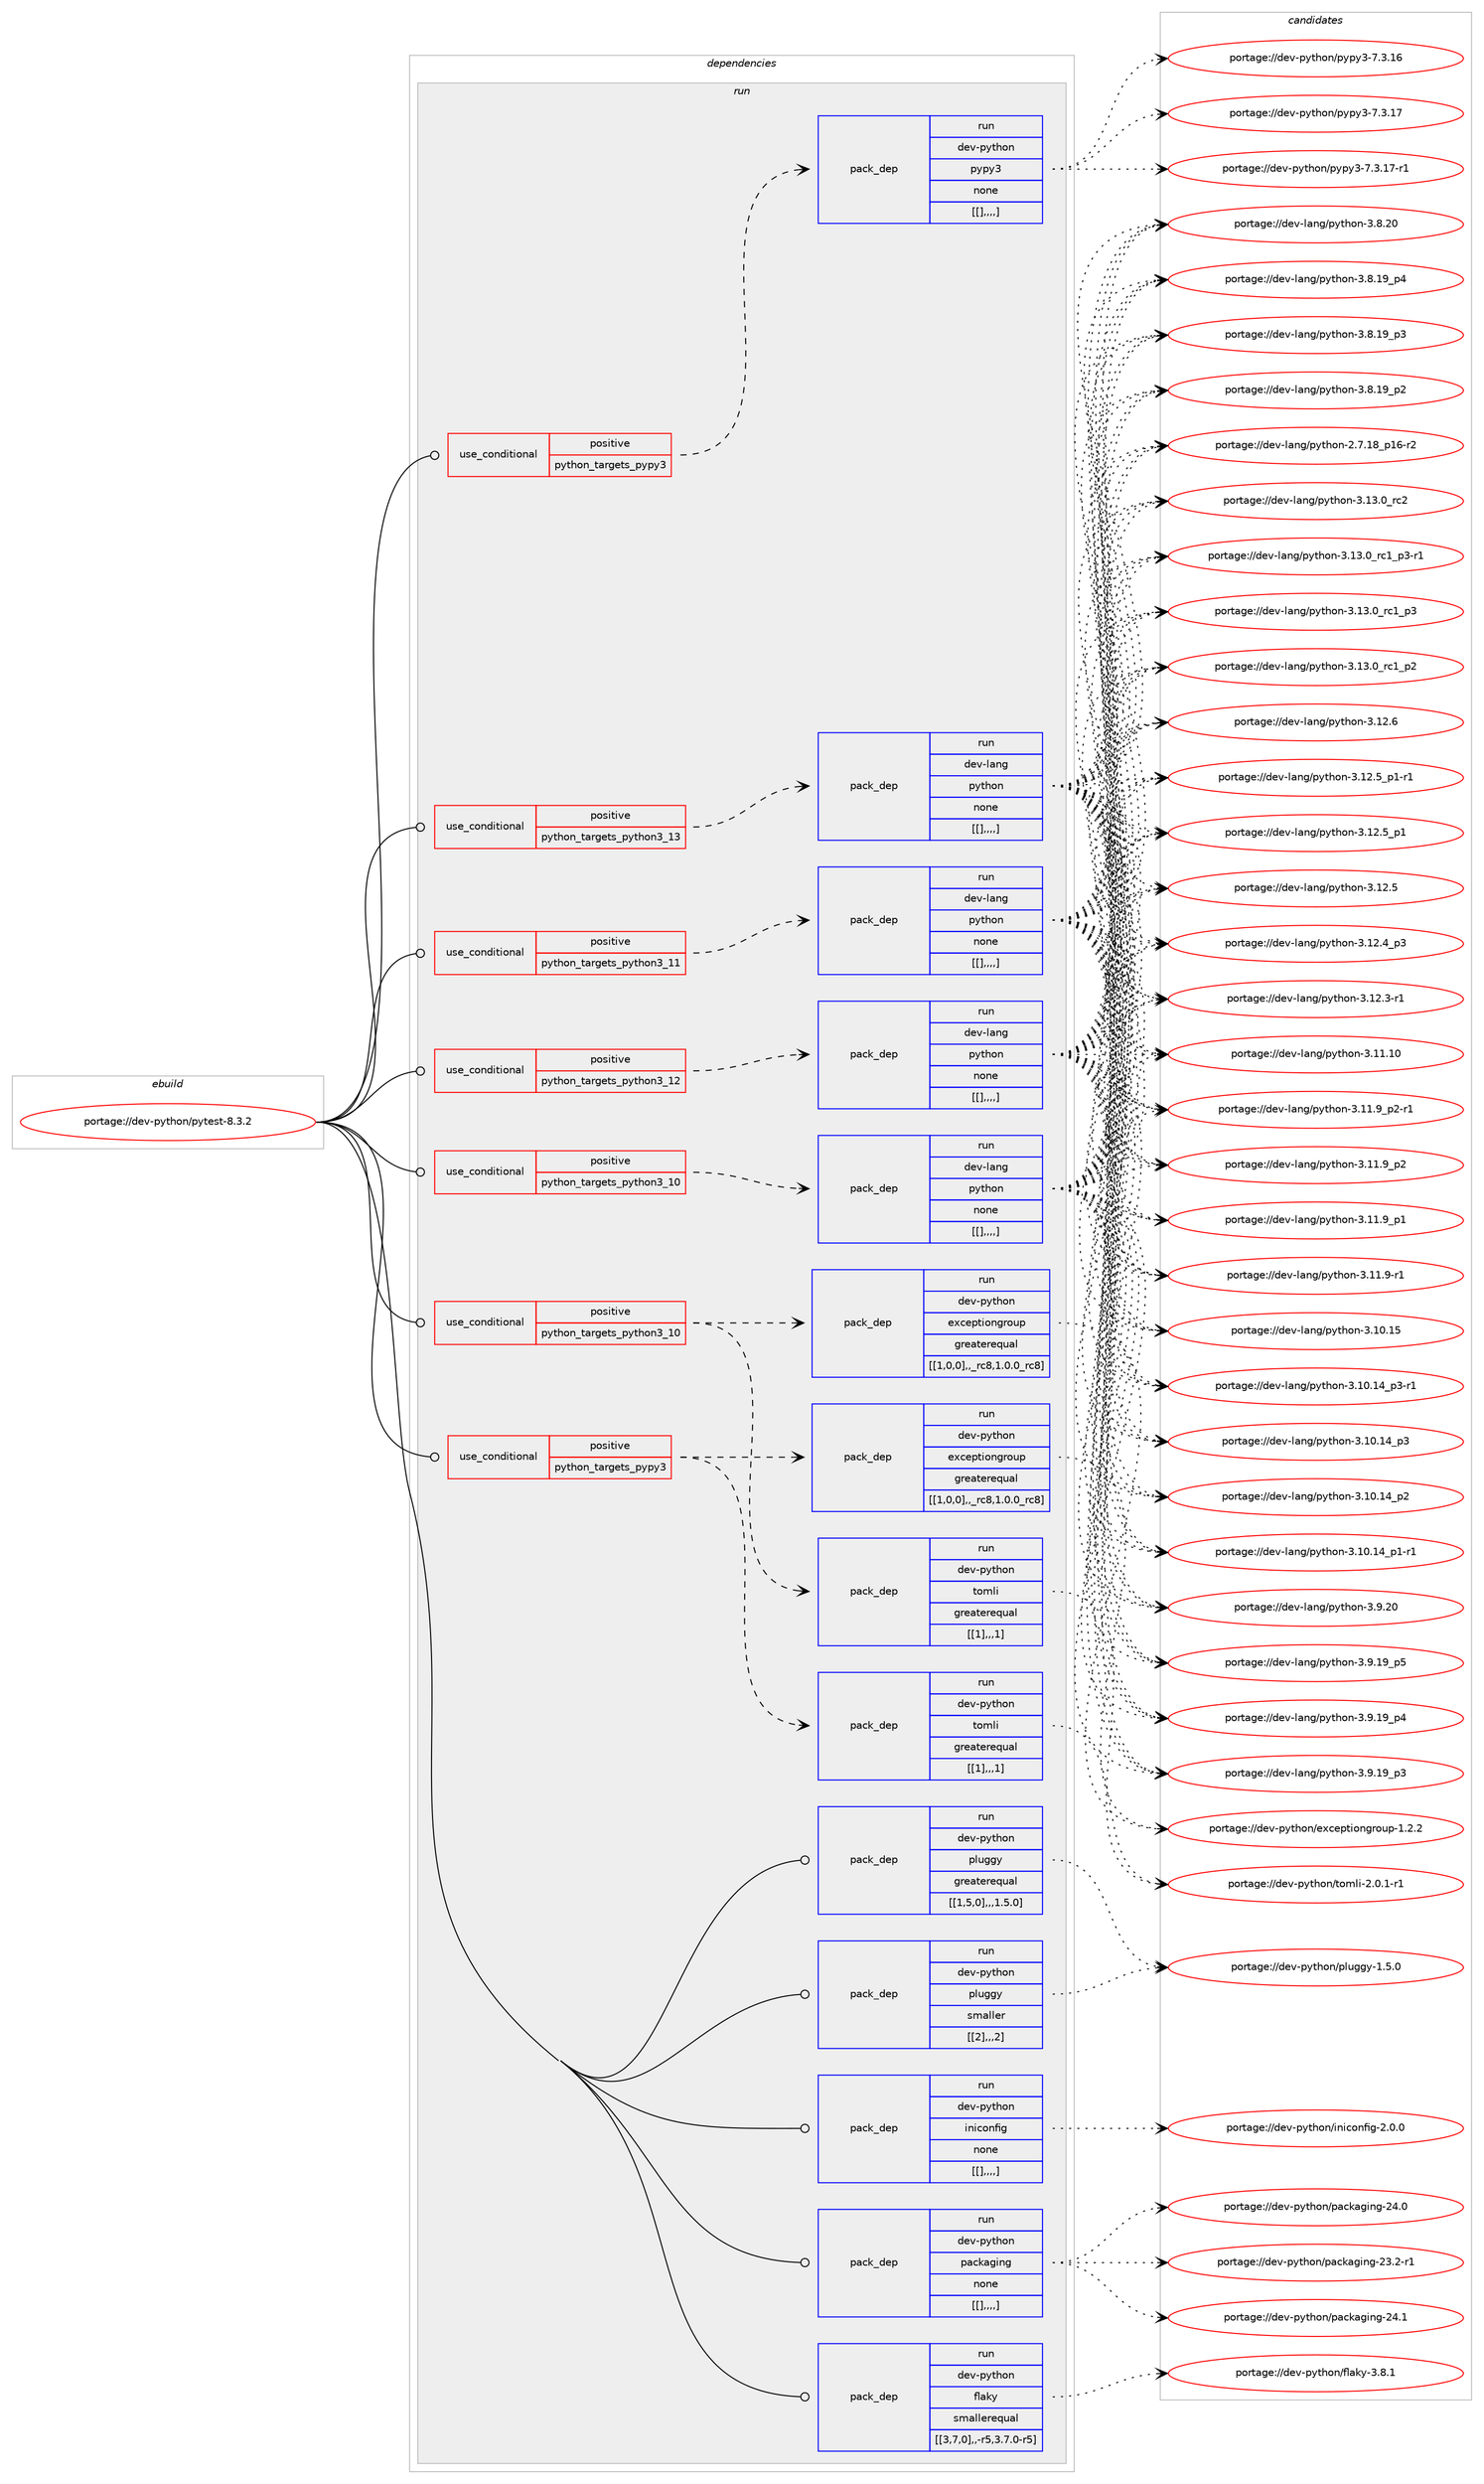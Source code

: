 digraph prolog {

# *************
# Graph options
# *************

newrank=true;
concentrate=true;
compound=true;
graph [rankdir=LR,fontname=Helvetica,fontsize=10,ranksep=1.5];#, ranksep=2.5, nodesep=0.2];
edge  [arrowhead=vee];
node  [fontname=Helvetica,fontsize=10];

# **********
# The ebuild
# **********

subgraph cluster_leftcol {
color=gray;
label=<<i>ebuild</i>>;
id [label="portage://dev-python/pytest-8.3.2", color=red, width=4, href="../dev-python/pytest-8.3.2.svg"];
}

# ****************
# The dependencies
# ****************

subgraph cluster_midcol {
color=gray;
label=<<i>dependencies</i>>;
subgraph cluster_compile {
fillcolor="#eeeeee";
style=filled;
label=<<i>compile</i>>;
}
subgraph cluster_compileandrun {
fillcolor="#eeeeee";
style=filled;
label=<<i>compile and run</i>>;
}
subgraph cluster_run {
fillcolor="#eeeeee";
style=filled;
label=<<i>run</i>>;
subgraph cond38723 {
dependency160631 [label=<<TABLE BORDER="0" CELLBORDER="1" CELLSPACING="0" CELLPADDING="4"><TR><TD ROWSPAN="3" CELLPADDING="10">use_conditional</TD></TR><TR><TD>positive</TD></TR><TR><TD>python_targets_pypy3</TD></TR></TABLE>>, shape=none, color=red];
subgraph pack120652 {
dependency160632 [label=<<TABLE BORDER="0" CELLBORDER="1" CELLSPACING="0" CELLPADDING="4" WIDTH="220"><TR><TD ROWSPAN="6" CELLPADDING="30">pack_dep</TD></TR><TR><TD WIDTH="110">run</TD></TR><TR><TD>dev-python</TD></TR><TR><TD>exceptiongroup</TD></TR><TR><TD>greaterequal</TD></TR><TR><TD>[[1,0,0],,_rc8,1.0.0_rc8]</TD></TR></TABLE>>, shape=none, color=blue];
}
dependency160631:e -> dependency160632:w [weight=20,style="dashed",arrowhead="vee"];
subgraph pack120653 {
dependency160633 [label=<<TABLE BORDER="0" CELLBORDER="1" CELLSPACING="0" CELLPADDING="4" WIDTH="220"><TR><TD ROWSPAN="6" CELLPADDING="30">pack_dep</TD></TR><TR><TD WIDTH="110">run</TD></TR><TR><TD>dev-python</TD></TR><TR><TD>tomli</TD></TR><TR><TD>greaterequal</TD></TR><TR><TD>[[1],,,1]</TD></TR></TABLE>>, shape=none, color=blue];
}
dependency160631:e -> dependency160633:w [weight=20,style="dashed",arrowhead="vee"];
}
id:e -> dependency160631:w [weight=20,style="solid",arrowhead="odot"];
subgraph cond38724 {
dependency160634 [label=<<TABLE BORDER="0" CELLBORDER="1" CELLSPACING="0" CELLPADDING="4"><TR><TD ROWSPAN="3" CELLPADDING="10">use_conditional</TD></TR><TR><TD>positive</TD></TR><TR><TD>python_targets_pypy3</TD></TR></TABLE>>, shape=none, color=red];
subgraph pack120654 {
dependency160635 [label=<<TABLE BORDER="0" CELLBORDER="1" CELLSPACING="0" CELLPADDING="4" WIDTH="220"><TR><TD ROWSPAN="6" CELLPADDING="30">pack_dep</TD></TR><TR><TD WIDTH="110">run</TD></TR><TR><TD>dev-python</TD></TR><TR><TD>pypy3</TD></TR><TR><TD>none</TD></TR><TR><TD>[[],,,,]</TD></TR></TABLE>>, shape=none, color=blue];
}
dependency160634:e -> dependency160635:w [weight=20,style="dashed",arrowhead="vee"];
}
id:e -> dependency160634:w [weight=20,style="solid",arrowhead="odot"];
subgraph cond38725 {
dependency160636 [label=<<TABLE BORDER="0" CELLBORDER="1" CELLSPACING="0" CELLPADDING="4"><TR><TD ROWSPAN="3" CELLPADDING="10">use_conditional</TD></TR><TR><TD>positive</TD></TR><TR><TD>python_targets_python3_10</TD></TR></TABLE>>, shape=none, color=red];
subgraph pack120655 {
dependency160637 [label=<<TABLE BORDER="0" CELLBORDER="1" CELLSPACING="0" CELLPADDING="4" WIDTH="220"><TR><TD ROWSPAN="6" CELLPADDING="30">pack_dep</TD></TR><TR><TD WIDTH="110">run</TD></TR><TR><TD>dev-lang</TD></TR><TR><TD>python</TD></TR><TR><TD>none</TD></TR><TR><TD>[[],,,,]</TD></TR></TABLE>>, shape=none, color=blue];
}
dependency160636:e -> dependency160637:w [weight=20,style="dashed",arrowhead="vee"];
}
id:e -> dependency160636:w [weight=20,style="solid",arrowhead="odot"];
subgraph cond38726 {
dependency160638 [label=<<TABLE BORDER="0" CELLBORDER="1" CELLSPACING="0" CELLPADDING="4"><TR><TD ROWSPAN="3" CELLPADDING="10">use_conditional</TD></TR><TR><TD>positive</TD></TR><TR><TD>python_targets_python3_10</TD></TR></TABLE>>, shape=none, color=red];
subgraph pack120656 {
dependency160639 [label=<<TABLE BORDER="0" CELLBORDER="1" CELLSPACING="0" CELLPADDING="4" WIDTH="220"><TR><TD ROWSPAN="6" CELLPADDING="30">pack_dep</TD></TR><TR><TD WIDTH="110">run</TD></TR><TR><TD>dev-python</TD></TR><TR><TD>exceptiongroup</TD></TR><TR><TD>greaterequal</TD></TR><TR><TD>[[1,0,0],,_rc8,1.0.0_rc8]</TD></TR></TABLE>>, shape=none, color=blue];
}
dependency160638:e -> dependency160639:w [weight=20,style="dashed",arrowhead="vee"];
subgraph pack120657 {
dependency160640 [label=<<TABLE BORDER="0" CELLBORDER="1" CELLSPACING="0" CELLPADDING="4" WIDTH="220"><TR><TD ROWSPAN="6" CELLPADDING="30">pack_dep</TD></TR><TR><TD WIDTH="110">run</TD></TR><TR><TD>dev-python</TD></TR><TR><TD>tomli</TD></TR><TR><TD>greaterequal</TD></TR><TR><TD>[[1],,,1]</TD></TR></TABLE>>, shape=none, color=blue];
}
dependency160638:e -> dependency160640:w [weight=20,style="dashed",arrowhead="vee"];
}
id:e -> dependency160638:w [weight=20,style="solid",arrowhead="odot"];
subgraph cond38727 {
dependency160641 [label=<<TABLE BORDER="0" CELLBORDER="1" CELLSPACING="0" CELLPADDING="4"><TR><TD ROWSPAN="3" CELLPADDING="10">use_conditional</TD></TR><TR><TD>positive</TD></TR><TR><TD>python_targets_python3_11</TD></TR></TABLE>>, shape=none, color=red];
subgraph pack120658 {
dependency160642 [label=<<TABLE BORDER="0" CELLBORDER="1" CELLSPACING="0" CELLPADDING="4" WIDTH="220"><TR><TD ROWSPAN="6" CELLPADDING="30">pack_dep</TD></TR><TR><TD WIDTH="110">run</TD></TR><TR><TD>dev-lang</TD></TR><TR><TD>python</TD></TR><TR><TD>none</TD></TR><TR><TD>[[],,,,]</TD></TR></TABLE>>, shape=none, color=blue];
}
dependency160641:e -> dependency160642:w [weight=20,style="dashed",arrowhead="vee"];
}
id:e -> dependency160641:w [weight=20,style="solid",arrowhead="odot"];
subgraph cond38728 {
dependency160643 [label=<<TABLE BORDER="0" CELLBORDER="1" CELLSPACING="0" CELLPADDING="4"><TR><TD ROWSPAN="3" CELLPADDING="10">use_conditional</TD></TR><TR><TD>positive</TD></TR><TR><TD>python_targets_python3_12</TD></TR></TABLE>>, shape=none, color=red];
subgraph pack120659 {
dependency160644 [label=<<TABLE BORDER="0" CELLBORDER="1" CELLSPACING="0" CELLPADDING="4" WIDTH="220"><TR><TD ROWSPAN="6" CELLPADDING="30">pack_dep</TD></TR><TR><TD WIDTH="110">run</TD></TR><TR><TD>dev-lang</TD></TR><TR><TD>python</TD></TR><TR><TD>none</TD></TR><TR><TD>[[],,,,]</TD></TR></TABLE>>, shape=none, color=blue];
}
dependency160643:e -> dependency160644:w [weight=20,style="dashed",arrowhead="vee"];
}
id:e -> dependency160643:w [weight=20,style="solid",arrowhead="odot"];
subgraph cond38729 {
dependency160645 [label=<<TABLE BORDER="0" CELLBORDER="1" CELLSPACING="0" CELLPADDING="4"><TR><TD ROWSPAN="3" CELLPADDING="10">use_conditional</TD></TR><TR><TD>positive</TD></TR><TR><TD>python_targets_python3_13</TD></TR></TABLE>>, shape=none, color=red];
subgraph pack120660 {
dependency160646 [label=<<TABLE BORDER="0" CELLBORDER="1" CELLSPACING="0" CELLPADDING="4" WIDTH="220"><TR><TD ROWSPAN="6" CELLPADDING="30">pack_dep</TD></TR><TR><TD WIDTH="110">run</TD></TR><TR><TD>dev-lang</TD></TR><TR><TD>python</TD></TR><TR><TD>none</TD></TR><TR><TD>[[],,,,]</TD></TR></TABLE>>, shape=none, color=blue];
}
dependency160645:e -> dependency160646:w [weight=20,style="dashed",arrowhead="vee"];
}
id:e -> dependency160645:w [weight=20,style="solid",arrowhead="odot"];
subgraph pack120661 {
dependency160647 [label=<<TABLE BORDER="0" CELLBORDER="1" CELLSPACING="0" CELLPADDING="4" WIDTH="220"><TR><TD ROWSPAN="6" CELLPADDING="30">pack_dep</TD></TR><TR><TD WIDTH="110">run</TD></TR><TR><TD>dev-python</TD></TR><TR><TD>iniconfig</TD></TR><TR><TD>none</TD></TR><TR><TD>[[],,,,]</TD></TR></TABLE>>, shape=none, color=blue];
}
id:e -> dependency160647:w [weight=20,style="solid",arrowhead="odot"];
subgraph pack120662 {
dependency160648 [label=<<TABLE BORDER="0" CELLBORDER="1" CELLSPACING="0" CELLPADDING="4" WIDTH="220"><TR><TD ROWSPAN="6" CELLPADDING="30">pack_dep</TD></TR><TR><TD WIDTH="110">run</TD></TR><TR><TD>dev-python</TD></TR><TR><TD>packaging</TD></TR><TR><TD>none</TD></TR><TR><TD>[[],,,,]</TD></TR></TABLE>>, shape=none, color=blue];
}
id:e -> dependency160648:w [weight=20,style="solid",arrowhead="odot"];
subgraph pack120663 {
dependency160649 [label=<<TABLE BORDER="0" CELLBORDER="1" CELLSPACING="0" CELLPADDING="4" WIDTH="220"><TR><TD ROWSPAN="6" CELLPADDING="30">pack_dep</TD></TR><TR><TD WIDTH="110">run</TD></TR><TR><TD>dev-python</TD></TR><TR><TD>pluggy</TD></TR><TR><TD>greaterequal</TD></TR><TR><TD>[[1,5,0],,,1.5.0]</TD></TR></TABLE>>, shape=none, color=blue];
}
id:e -> dependency160649:w [weight=20,style="solid",arrowhead="odot"];
subgraph pack120664 {
dependency160650 [label=<<TABLE BORDER="0" CELLBORDER="1" CELLSPACING="0" CELLPADDING="4" WIDTH="220"><TR><TD ROWSPAN="6" CELLPADDING="30">pack_dep</TD></TR><TR><TD WIDTH="110">run</TD></TR><TR><TD>dev-python</TD></TR><TR><TD>pluggy</TD></TR><TR><TD>smaller</TD></TR><TR><TD>[[2],,,2]</TD></TR></TABLE>>, shape=none, color=blue];
}
id:e -> dependency160650:w [weight=20,style="solid",arrowhead="odot"];
subgraph pack120665 {
dependency160651 [label=<<TABLE BORDER="0" CELLBORDER="1" CELLSPACING="0" CELLPADDING="4" WIDTH="220"><TR><TD ROWSPAN="6" CELLPADDING="30">pack_dep</TD></TR><TR><TD WIDTH="110">run</TD></TR><TR><TD>dev-python</TD></TR><TR><TD>flaky</TD></TR><TR><TD>smallerequal</TD></TR><TR><TD>[[3,7,0],,-r5,3.7.0-r5]</TD></TR></TABLE>>, shape=none, color=blue];
}
id:e -> dependency160651:w [weight=20,style="solid",arrowhead="odot"];
}
}

# **************
# The candidates
# **************

subgraph cluster_choices {
rank=same;
color=gray;
label=<<i>candidates</i>>;

subgraph choice120652 {
color=black;
nodesep=1;
choice100101118451121211161041111104710112099101112116105111110103114111117112454946504650 [label="portage://dev-python/exceptiongroup-1.2.2", color=red, width=4,href="../dev-python/exceptiongroup-1.2.2.svg"];
dependency160632:e -> choice100101118451121211161041111104710112099101112116105111110103114111117112454946504650:w [style=dotted,weight="100"];
}
subgraph choice120653 {
color=black;
nodesep=1;
choice10010111845112121116104111110471161111091081054550464846494511449 [label="portage://dev-python/tomli-2.0.1-r1", color=red, width=4,href="../dev-python/tomli-2.0.1-r1.svg"];
dependency160633:e -> choice10010111845112121116104111110471161111091081054550464846494511449:w [style=dotted,weight="100"];
}
subgraph choice120654 {
color=black;
nodesep=1;
choice100101118451121211161041111104711212111212151455546514649554511449 [label="portage://dev-python/pypy3-7.3.17-r1", color=red, width=4,href="../dev-python/pypy3-7.3.17-r1.svg"];
choice10010111845112121116104111110471121211121215145554651464955 [label="portage://dev-python/pypy3-7.3.17", color=red, width=4,href="../dev-python/pypy3-7.3.17.svg"];
choice10010111845112121116104111110471121211121215145554651464954 [label="portage://dev-python/pypy3-7.3.16", color=red, width=4,href="../dev-python/pypy3-7.3.16.svg"];
dependency160635:e -> choice100101118451121211161041111104711212111212151455546514649554511449:w [style=dotted,weight="100"];
dependency160635:e -> choice10010111845112121116104111110471121211121215145554651464955:w [style=dotted,weight="100"];
dependency160635:e -> choice10010111845112121116104111110471121211121215145554651464954:w [style=dotted,weight="100"];
}
subgraph choice120655 {
color=black;
nodesep=1;
choice10010111845108971101034711212111610411111045514649514648951149950 [label="portage://dev-lang/python-3.13.0_rc2", color=red, width=4,href="../dev-lang/python-3.13.0_rc2.svg"];
choice1001011184510897110103471121211161041111104551464951464895114994995112514511449 [label="portage://dev-lang/python-3.13.0_rc1_p3-r1", color=red, width=4,href="../dev-lang/python-3.13.0_rc1_p3-r1.svg"];
choice100101118451089711010347112121116104111110455146495146489511499499511251 [label="portage://dev-lang/python-3.13.0_rc1_p3", color=red, width=4,href="../dev-lang/python-3.13.0_rc1_p3.svg"];
choice100101118451089711010347112121116104111110455146495146489511499499511250 [label="portage://dev-lang/python-3.13.0_rc1_p2", color=red, width=4,href="../dev-lang/python-3.13.0_rc1_p2.svg"];
choice10010111845108971101034711212111610411111045514649504654 [label="portage://dev-lang/python-3.12.6", color=red, width=4,href="../dev-lang/python-3.12.6.svg"];
choice1001011184510897110103471121211161041111104551464950465395112494511449 [label="portage://dev-lang/python-3.12.5_p1-r1", color=red, width=4,href="../dev-lang/python-3.12.5_p1-r1.svg"];
choice100101118451089711010347112121116104111110455146495046539511249 [label="portage://dev-lang/python-3.12.5_p1", color=red, width=4,href="../dev-lang/python-3.12.5_p1.svg"];
choice10010111845108971101034711212111610411111045514649504653 [label="portage://dev-lang/python-3.12.5", color=red, width=4,href="../dev-lang/python-3.12.5.svg"];
choice100101118451089711010347112121116104111110455146495046529511251 [label="portage://dev-lang/python-3.12.4_p3", color=red, width=4,href="../dev-lang/python-3.12.4_p3.svg"];
choice100101118451089711010347112121116104111110455146495046514511449 [label="portage://dev-lang/python-3.12.3-r1", color=red, width=4,href="../dev-lang/python-3.12.3-r1.svg"];
choice1001011184510897110103471121211161041111104551464949464948 [label="portage://dev-lang/python-3.11.10", color=red, width=4,href="../dev-lang/python-3.11.10.svg"];
choice1001011184510897110103471121211161041111104551464949465795112504511449 [label="portage://dev-lang/python-3.11.9_p2-r1", color=red, width=4,href="../dev-lang/python-3.11.9_p2-r1.svg"];
choice100101118451089711010347112121116104111110455146494946579511250 [label="portage://dev-lang/python-3.11.9_p2", color=red, width=4,href="../dev-lang/python-3.11.9_p2.svg"];
choice100101118451089711010347112121116104111110455146494946579511249 [label="portage://dev-lang/python-3.11.9_p1", color=red, width=4,href="../dev-lang/python-3.11.9_p1.svg"];
choice100101118451089711010347112121116104111110455146494946574511449 [label="portage://dev-lang/python-3.11.9-r1", color=red, width=4,href="../dev-lang/python-3.11.9-r1.svg"];
choice1001011184510897110103471121211161041111104551464948464953 [label="portage://dev-lang/python-3.10.15", color=red, width=4,href="../dev-lang/python-3.10.15.svg"];
choice100101118451089711010347112121116104111110455146494846495295112514511449 [label="portage://dev-lang/python-3.10.14_p3-r1", color=red, width=4,href="../dev-lang/python-3.10.14_p3-r1.svg"];
choice10010111845108971101034711212111610411111045514649484649529511251 [label="portage://dev-lang/python-3.10.14_p3", color=red, width=4,href="../dev-lang/python-3.10.14_p3.svg"];
choice10010111845108971101034711212111610411111045514649484649529511250 [label="portage://dev-lang/python-3.10.14_p2", color=red, width=4,href="../dev-lang/python-3.10.14_p2.svg"];
choice100101118451089711010347112121116104111110455146494846495295112494511449 [label="portage://dev-lang/python-3.10.14_p1-r1", color=red, width=4,href="../dev-lang/python-3.10.14_p1-r1.svg"];
choice10010111845108971101034711212111610411111045514657465048 [label="portage://dev-lang/python-3.9.20", color=red, width=4,href="../dev-lang/python-3.9.20.svg"];
choice100101118451089711010347112121116104111110455146574649579511253 [label="portage://dev-lang/python-3.9.19_p5", color=red, width=4,href="../dev-lang/python-3.9.19_p5.svg"];
choice100101118451089711010347112121116104111110455146574649579511252 [label="portage://dev-lang/python-3.9.19_p4", color=red, width=4,href="../dev-lang/python-3.9.19_p4.svg"];
choice100101118451089711010347112121116104111110455146574649579511251 [label="portage://dev-lang/python-3.9.19_p3", color=red, width=4,href="../dev-lang/python-3.9.19_p3.svg"];
choice10010111845108971101034711212111610411111045514656465048 [label="portage://dev-lang/python-3.8.20", color=red, width=4,href="../dev-lang/python-3.8.20.svg"];
choice100101118451089711010347112121116104111110455146564649579511252 [label="portage://dev-lang/python-3.8.19_p4", color=red, width=4,href="../dev-lang/python-3.8.19_p4.svg"];
choice100101118451089711010347112121116104111110455146564649579511251 [label="portage://dev-lang/python-3.8.19_p3", color=red, width=4,href="../dev-lang/python-3.8.19_p3.svg"];
choice100101118451089711010347112121116104111110455146564649579511250 [label="portage://dev-lang/python-3.8.19_p2", color=red, width=4,href="../dev-lang/python-3.8.19_p2.svg"];
choice100101118451089711010347112121116104111110455046554649569511249544511450 [label="portage://dev-lang/python-2.7.18_p16-r2", color=red, width=4,href="../dev-lang/python-2.7.18_p16-r2.svg"];
dependency160637:e -> choice10010111845108971101034711212111610411111045514649514648951149950:w [style=dotted,weight="100"];
dependency160637:e -> choice1001011184510897110103471121211161041111104551464951464895114994995112514511449:w [style=dotted,weight="100"];
dependency160637:e -> choice100101118451089711010347112121116104111110455146495146489511499499511251:w [style=dotted,weight="100"];
dependency160637:e -> choice100101118451089711010347112121116104111110455146495146489511499499511250:w [style=dotted,weight="100"];
dependency160637:e -> choice10010111845108971101034711212111610411111045514649504654:w [style=dotted,weight="100"];
dependency160637:e -> choice1001011184510897110103471121211161041111104551464950465395112494511449:w [style=dotted,weight="100"];
dependency160637:e -> choice100101118451089711010347112121116104111110455146495046539511249:w [style=dotted,weight="100"];
dependency160637:e -> choice10010111845108971101034711212111610411111045514649504653:w [style=dotted,weight="100"];
dependency160637:e -> choice100101118451089711010347112121116104111110455146495046529511251:w [style=dotted,weight="100"];
dependency160637:e -> choice100101118451089711010347112121116104111110455146495046514511449:w [style=dotted,weight="100"];
dependency160637:e -> choice1001011184510897110103471121211161041111104551464949464948:w [style=dotted,weight="100"];
dependency160637:e -> choice1001011184510897110103471121211161041111104551464949465795112504511449:w [style=dotted,weight="100"];
dependency160637:e -> choice100101118451089711010347112121116104111110455146494946579511250:w [style=dotted,weight="100"];
dependency160637:e -> choice100101118451089711010347112121116104111110455146494946579511249:w [style=dotted,weight="100"];
dependency160637:e -> choice100101118451089711010347112121116104111110455146494946574511449:w [style=dotted,weight="100"];
dependency160637:e -> choice1001011184510897110103471121211161041111104551464948464953:w [style=dotted,weight="100"];
dependency160637:e -> choice100101118451089711010347112121116104111110455146494846495295112514511449:w [style=dotted,weight="100"];
dependency160637:e -> choice10010111845108971101034711212111610411111045514649484649529511251:w [style=dotted,weight="100"];
dependency160637:e -> choice10010111845108971101034711212111610411111045514649484649529511250:w [style=dotted,weight="100"];
dependency160637:e -> choice100101118451089711010347112121116104111110455146494846495295112494511449:w [style=dotted,weight="100"];
dependency160637:e -> choice10010111845108971101034711212111610411111045514657465048:w [style=dotted,weight="100"];
dependency160637:e -> choice100101118451089711010347112121116104111110455146574649579511253:w [style=dotted,weight="100"];
dependency160637:e -> choice100101118451089711010347112121116104111110455146574649579511252:w [style=dotted,weight="100"];
dependency160637:e -> choice100101118451089711010347112121116104111110455146574649579511251:w [style=dotted,weight="100"];
dependency160637:e -> choice10010111845108971101034711212111610411111045514656465048:w [style=dotted,weight="100"];
dependency160637:e -> choice100101118451089711010347112121116104111110455146564649579511252:w [style=dotted,weight="100"];
dependency160637:e -> choice100101118451089711010347112121116104111110455146564649579511251:w [style=dotted,weight="100"];
dependency160637:e -> choice100101118451089711010347112121116104111110455146564649579511250:w [style=dotted,weight="100"];
dependency160637:e -> choice100101118451089711010347112121116104111110455046554649569511249544511450:w [style=dotted,weight="100"];
}
subgraph choice120656 {
color=black;
nodesep=1;
choice100101118451121211161041111104710112099101112116105111110103114111117112454946504650 [label="portage://dev-python/exceptiongroup-1.2.2", color=red, width=4,href="../dev-python/exceptiongroup-1.2.2.svg"];
dependency160639:e -> choice100101118451121211161041111104710112099101112116105111110103114111117112454946504650:w [style=dotted,weight="100"];
}
subgraph choice120657 {
color=black;
nodesep=1;
choice10010111845112121116104111110471161111091081054550464846494511449 [label="portage://dev-python/tomli-2.0.1-r1", color=red, width=4,href="../dev-python/tomli-2.0.1-r1.svg"];
dependency160640:e -> choice10010111845112121116104111110471161111091081054550464846494511449:w [style=dotted,weight="100"];
}
subgraph choice120658 {
color=black;
nodesep=1;
choice10010111845108971101034711212111610411111045514649514648951149950 [label="portage://dev-lang/python-3.13.0_rc2", color=red, width=4,href="../dev-lang/python-3.13.0_rc2.svg"];
choice1001011184510897110103471121211161041111104551464951464895114994995112514511449 [label="portage://dev-lang/python-3.13.0_rc1_p3-r1", color=red, width=4,href="../dev-lang/python-3.13.0_rc1_p3-r1.svg"];
choice100101118451089711010347112121116104111110455146495146489511499499511251 [label="portage://dev-lang/python-3.13.0_rc1_p3", color=red, width=4,href="../dev-lang/python-3.13.0_rc1_p3.svg"];
choice100101118451089711010347112121116104111110455146495146489511499499511250 [label="portage://dev-lang/python-3.13.0_rc1_p2", color=red, width=4,href="../dev-lang/python-3.13.0_rc1_p2.svg"];
choice10010111845108971101034711212111610411111045514649504654 [label="portage://dev-lang/python-3.12.6", color=red, width=4,href="../dev-lang/python-3.12.6.svg"];
choice1001011184510897110103471121211161041111104551464950465395112494511449 [label="portage://dev-lang/python-3.12.5_p1-r1", color=red, width=4,href="../dev-lang/python-3.12.5_p1-r1.svg"];
choice100101118451089711010347112121116104111110455146495046539511249 [label="portage://dev-lang/python-3.12.5_p1", color=red, width=4,href="../dev-lang/python-3.12.5_p1.svg"];
choice10010111845108971101034711212111610411111045514649504653 [label="portage://dev-lang/python-3.12.5", color=red, width=4,href="../dev-lang/python-3.12.5.svg"];
choice100101118451089711010347112121116104111110455146495046529511251 [label="portage://dev-lang/python-3.12.4_p3", color=red, width=4,href="../dev-lang/python-3.12.4_p3.svg"];
choice100101118451089711010347112121116104111110455146495046514511449 [label="portage://dev-lang/python-3.12.3-r1", color=red, width=4,href="../dev-lang/python-3.12.3-r1.svg"];
choice1001011184510897110103471121211161041111104551464949464948 [label="portage://dev-lang/python-3.11.10", color=red, width=4,href="../dev-lang/python-3.11.10.svg"];
choice1001011184510897110103471121211161041111104551464949465795112504511449 [label="portage://dev-lang/python-3.11.9_p2-r1", color=red, width=4,href="../dev-lang/python-3.11.9_p2-r1.svg"];
choice100101118451089711010347112121116104111110455146494946579511250 [label="portage://dev-lang/python-3.11.9_p2", color=red, width=4,href="../dev-lang/python-3.11.9_p2.svg"];
choice100101118451089711010347112121116104111110455146494946579511249 [label="portage://dev-lang/python-3.11.9_p1", color=red, width=4,href="../dev-lang/python-3.11.9_p1.svg"];
choice100101118451089711010347112121116104111110455146494946574511449 [label="portage://dev-lang/python-3.11.9-r1", color=red, width=4,href="../dev-lang/python-3.11.9-r1.svg"];
choice1001011184510897110103471121211161041111104551464948464953 [label="portage://dev-lang/python-3.10.15", color=red, width=4,href="../dev-lang/python-3.10.15.svg"];
choice100101118451089711010347112121116104111110455146494846495295112514511449 [label="portage://dev-lang/python-3.10.14_p3-r1", color=red, width=4,href="../dev-lang/python-3.10.14_p3-r1.svg"];
choice10010111845108971101034711212111610411111045514649484649529511251 [label="portage://dev-lang/python-3.10.14_p3", color=red, width=4,href="../dev-lang/python-3.10.14_p3.svg"];
choice10010111845108971101034711212111610411111045514649484649529511250 [label="portage://dev-lang/python-3.10.14_p2", color=red, width=4,href="../dev-lang/python-3.10.14_p2.svg"];
choice100101118451089711010347112121116104111110455146494846495295112494511449 [label="portage://dev-lang/python-3.10.14_p1-r1", color=red, width=4,href="../dev-lang/python-3.10.14_p1-r1.svg"];
choice10010111845108971101034711212111610411111045514657465048 [label="portage://dev-lang/python-3.9.20", color=red, width=4,href="../dev-lang/python-3.9.20.svg"];
choice100101118451089711010347112121116104111110455146574649579511253 [label="portage://dev-lang/python-3.9.19_p5", color=red, width=4,href="../dev-lang/python-3.9.19_p5.svg"];
choice100101118451089711010347112121116104111110455146574649579511252 [label="portage://dev-lang/python-3.9.19_p4", color=red, width=4,href="../dev-lang/python-3.9.19_p4.svg"];
choice100101118451089711010347112121116104111110455146574649579511251 [label="portage://dev-lang/python-3.9.19_p3", color=red, width=4,href="../dev-lang/python-3.9.19_p3.svg"];
choice10010111845108971101034711212111610411111045514656465048 [label="portage://dev-lang/python-3.8.20", color=red, width=4,href="../dev-lang/python-3.8.20.svg"];
choice100101118451089711010347112121116104111110455146564649579511252 [label="portage://dev-lang/python-3.8.19_p4", color=red, width=4,href="../dev-lang/python-3.8.19_p4.svg"];
choice100101118451089711010347112121116104111110455146564649579511251 [label="portage://dev-lang/python-3.8.19_p3", color=red, width=4,href="../dev-lang/python-3.8.19_p3.svg"];
choice100101118451089711010347112121116104111110455146564649579511250 [label="portage://dev-lang/python-3.8.19_p2", color=red, width=4,href="../dev-lang/python-3.8.19_p2.svg"];
choice100101118451089711010347112121116104111110455046554649569511249544511450 [label="portage://dev-lang/python-2.7.18_p16-r2", color=red, width=4,href="../dev-lang/python-2.7.18_p16-r2.svg"];
dependency160642:e -> choice10010111845108971101034711212111610411111045514649514648951149950:w [style=dotted,weight="100"];
dependency160642:e -> choice1001011184510897110103471121211161041111104551464951464895114994995112514511449:w [style=dotted,weight="100"];
dependency160642:e -> choice100101118451089711010347112121116104111110455146495146489511499499511251:w [style=dotted,weight="100"];
dependency160642:e -> choice100101118451089711010347112121116104111110455146495146489511499499511250:w [style=dotted,weight="100"];
dependency160642:e -> choice10010111845108971101034711212111610411111045514649504654:w [style=dotted,weight="100"];
dependency160642:e -> choice1001011184510897110103471121211161041111104551464950465395112494511449:w [style=dotted,weight="100"];
dependency160642:e -> choice100101118451089711010347112121116104111110455146495046539511249:w [style=dotted,weight="100"];
dependency160642:e -> choice10010111845108971101034711212111610411111045514649504653:w [style=dotted,weight="100"];
dependency160642:e -> choice100101118451089711010347112121116104111110455146495046529511251:w [style=dotted,weight="100"];
dependency160642:e -> choice100101118451089711010347112121116104111110455146495046514511449:w [style=dotted,weight="100"];
dependency160642:e -> choice1001011184510897110103471121211161041111104551464949464948:w [style=dotted,weight="100"];
dependency160642:e -> choice1001011184510897110103471121211161041111104551464949465795112504511449:w [style=dotted,weight="100"];
dependency160642:e -> choice100101118451089711010347112121116104111110455146494946579511250:w [style=dotted,weight="100"];
dependency160642:e -> choice100101118451089711010347112121116104111110455146494946579511249:w [style=dotted,weight="100"];
dependency160642:e -> choice100101118451089711010347112121116104111110455146494946574511449:w [style=dotted,weight="100"];
dependency160642:e -> choice1001011184510897110103471121211161041111104551464948464953:w [style=dotted,weight="100"];
dependency160642:e -> choice100101118451089711010347112121116104111110455146494846495295112514511449:w [style=dotted,weight="100"];
dependency160642:e -> choice10010111845108971101034711212111610411111045514649484649529511251:w [style=dotted,weight="100"];
dependency160642:e -> choice10010111845108971101034711212111610411111045514649484649529511250:w [style=dotted,weight="100"];
dependency160642:e -> choice100101118451089711010347112121116104111110455146494846495295112494511449:w [style=dotted,weight="100"];
dependency160642:e -> choice10010111845108971101034711212111610411111045514657465048:w [style=dotted,weight="100"];
dependency160642:e -> choice100101118451089711010347112121116104111110455146574649579511253:w [style=dotted,weight="100"];
dependency160642:e -> choice100101118451089711010347112121116104111110455146574649579511252:w [style=dotted,weight="100"];
dependency160642:e -> choice100101118451089711010347112121116104111110455146574649579511251:w [style=dotted,weight="100"];
dependency160642:e -> choice10010111845108971101034711212111610411111045514656465048:w [style=dotted,weight="100"];
dependency160642:e -> choice100101118451089711010347112121116104111110455146564649579511252:w [style=dotted,weight="100"];
dependency160642:e -> choice100101118451089711010347112121116104111110455146564649579511251:w [style=dotted,weight="100"];
dependency160642:e -> choice100101118451089711010347112121116104111110455146564649579511250:w [style=dotted,weight="100"];
dependency160642:e -> choice100101118451089711010347112121116104111110455046554649569511249544511450:w [style=dotted,weight="100"];
}
subgraph choice120659 {
color=black;
nodesep=1;
choice10010111845108971101034711212111610411111045514649514648951149950 [label="portage://dev-lang/python-3.13.0_rc2", color=red, width=4,href="../dev-lang/python-3.13.0_rc2.svg"];
choice1001011184510897110103471121211161041111104551464951464895114994995112514511449 [label="portage://dev-lang/python-3.13.0_rc1_p3-r1", color=red, width=4,href="../dev-lang/python-3.13.0_rc1_p3-r1.svg"];
choice100101118451089711010347112121116104111110455146495146489511499499511251 [label="portage://dev-lang/python-3.13.0_rc1_p3", color=red, width=4,href="../dev-lang/python-3.13.0_rc1_p3.svg"];
choice100101118451089711010347112121116104111110455146495146489511499499511250 [label="portage://dev-lang/python-3.13.0_rc1_p2", color=red, width=4,href="../dev-lang/python-3.13.0_rc1_p2.svg"];
choice10010111845108971101034711212111610411111045514649504654 [label="portage://dev-lang/python-3.12.6", color=red, width=4,href="../dev-lang/python-3.12.6.svg"];
choice1001011184510897110103471121211161041111104551464950465395112494511449 [label="portage://dev-lang/python-3.12.5_p1-r1", color=red, width=4,href="../dev-lang/python-3.12.5_p1-r1.svg"];
choice100101118451089711010347112121116104111110455146495046539511249 [label="portage://dev-lang/python-3.12.5_p1", color=red, width=4,href="../dev-lang/python-3.12.5_p1.svg"];
choice10010111845108971101034711212111610411111045514649504653 [label="portage://dev-lang/python-3.12.5", color=red, width=4,href="../dev-lang/python-3.12.5.svg"];
choice100101118451089711010347112121116104111110455146495046529511251 [label="portage://dev-lang/python-3.12.4_p3", color=red, width=4,href="../dev-lang/python-3.12.4_p3.svg"];
choice100101118451089711010347112121116104111110455146495046514511449 [label="portage://dev-lang/python-3.12.3-r1", color=red, width=4,href="../dev-lang/python-3.12.3-r1.svg"];
choice1001011184510897110103471121211161041111104551464949464948 [label="portage://dev-lang/python-3.11.10", color=red, width=4,href="../dev-lang/python-3.11.10.svg"];
choice1001011184510897110103471121211161041111104551464949465795112504511449 [label="portage://dev-lang/python-3.11.9_p2-r1", color=red, width=4,href="../dev-lang/python-3.11.9_p2-r1.svg"];
choice100101118451089711010347112121116104111110455146494946579511250 [label="portage://dev-lang/python-3.11.9_p2", color=red, width=4,href="../dev-lang/python-3.11.9_p2.svg"];
choice100101118451089711010347112121116104111110455146494946579511249 [label="portage://dev-lang/python-3.11.9_p1", color=red, width=4,href="../dev-lang/python-3.11.9_p1.svg"];
choice100101118451089711010347112121116104111110455146494946574511449 [label="portage://dev-lang/python-3.11.9-r1", color=red, width=4,href="../dev-lang/python-3.11.9-r1.svg"];
choice1001011184510897110103471121211161041111104551464948464953 [label="portage://dev-lang/python-3.10.15", color=red, width=4,href="../dev-lang/python-3.10.15.svg"];
choice100101118451089711010347112121116104111110455146494846495295112514511449 [label="portage://dev-lang/python-3.10.14_p3-r1", color=red, width=4,href="../dev-lang/python-3.10.14_p3-r1.svg"];
choice10010111845108971101034711212111610411111045514649484649529511251 [label="portage://dev-lang/python-3.10.14_p3", color=red, width=4,href="../dev-lang/python-3.10.14_p3.svg"];
choice10010111845108971101034711212111610411111045514649484649529511250 [label="portage://dev-lang/python-3.10.14_p2", color=red, width=4,href="../dev-lang/python-3.10.14_p2.svg"];
choice100101118451089711010347112121116104111110455146494846495295112494511449 [label="portage://dev-lang/python-3.10.14_p1-r1", color=red, width=4,href="../dev-lang/python-3.10.14_p1-r1.svg"];
choice10010111845108971101034711212111610411111045514657465048 [label="portage://dev-lang/python-3.9.20", color=red, width=4,href="../dev-lang/python-3.9.20.svg"];
choice100101118451089711010347112121116104111110455146574649579511253 [label="portage://dev-lang/python-3.9.19_p5", color=red, width=4,href="../dev-lang/python-3.9.19_p5.svg"];
choice100101118451089711010347112121116104111110455146574649579511252 [label="portage://dev-lang/python-3.9.19_p4", color=red, width=4,href="../dev-lang/python-3.9.19_p4.svg"];
choice100101118451089711010347112121116104111110455146574649579511251 [label="portage://dev-lang/python-3.9.19_p3", color=red, width=4,href="../dev-lang/python-3.9.19_p3.svg"];
choice10010111845108971101034711212111610411111045514656465048 [label="portage://dev-lang/python-3.8.20", color=red, width=4,href="../dev-lang/python-3.8.20.svg"];
choice100101118451089711010347112121116104111110455146564649579511252 [label="portage://dev-lang/python-3.8.19_p4", color=red, width=4,href="../dev-lang/python-3.8.19_p4.svg"];
choice100101118451089711010347112121116104111110455146564649579511251 [label="portage://dev-lang/python-3.8.19_p3", color=red, width=4,href="../dev-lang/python-3.8.19_p3.svg"];
choice100101118451089711010347112121116104111110455146564649579511250 [label="portage://dev-lang/python-3.8.19_p2", color=red, width=4,href="../dev-lang/python-3.8.19_p2.svg"];
choice100101118451089711010347112121116104111110455046554649569511249544511450 [label="portage://dev-lang/python-2.7.18_p16-r2", color=red, width=4,href="../dev-lang/python-2.7.18_p16-r2.svg"];
dependency160644:e -> choice10010111845108971101034711212111610411111045514649514648951149950:w [style=dotted,weight="100"];
dependency160644:e -> choice1001011184510897110103471121211161041111104551464951464895114994995112514511449:w [style=dotted,weight="100"];
dependency160644:e -> choice100101118451089711010347112121116104111110455146495146489511499499511251:w [style=dotted,weight="100"];
dependency160644:e -> choice100101118451089711010347112121116104111110455146495146489511499499511250:w [style=dotted,weight="100"];
dependency160644:e -> choice10010111845108971101034711212111610411111045514649504654:w [style=dotted,weight="100"];
dependency160644:e -> choice1001011184510897110103471121211161041111104551464950465395112494511449:w [style=dotted,weight="100"];
dependency160644:e -> choice100101118451089711010347112121116104111110455146495046539511249:w [style=dotted,weight="100"];
dependency160644:e -> choice10010111845108971101034711212111610411111045514649504653:w [style=dotted,weight="100"];
dependency160644:e -> choice100101118451089711010347112121116104111110455146495046529511251:w [style=dotted,weight="100"];
dependency160644:e -> choice100101118451089711010347112121116104111110455146495046514511449:w [style=dotted,weight="100"];
dependency160644:e -> choice1001011184510897110103471121211161041111104551464949464948:w [style=dotted,weight="100"];
dependency160644:e -> choice1001011184510897110103471121211161041111104551464949465795112504511449:w [style=dotted,weight="100"];
dependency160644:e -> choice100101118451089711010347112121116104111110455146494946579511250:w [style=dotted,weight="100"];
dependency160644:e -> choice100101118451089711010347112121116104111110455146494946579511249:w [style=dotted,weight="100"];
dependency160644:e -> choice100101118451089711010347112121116104111110455146494946574511449:w [style=dotted,weight="100"];
dependency160644:e -> choice1001011184510897110103471121211161041111104551464948464953:w [style=dotted,weight="100"];
dependency160644:e -> choice100101118451089711010347112121116104111110455146494846495295112514511449:w [style=dotted,weight="100"];
dependency160644:e -> choice10010111845108971101034711212111610411111045514649484649529511251:w [style=dotted,weight="100"];
dependency160644:e -> choice10010111845108971101034711212111610411111045514649484649529511250:w [style=dotted,weight="100"];
dependency160644:e -> choice100101118451089711010347112121116104111110455146494846495295112494511449:w [style=dotted,weight="100"];
dependency160644:e -> choice10010111845108971101034711212111610411111045514657465048:w [style=dotted,weight="100"];
dependency160644:e -> choice100101118451089711010347112121116104111110455146574649579511253:w [style=dotted,weight="100"];
dependency160644:e -> choice100101118451089711010347112121116104111110455146574649579511252:w [style=dotted,weight="100"];
dependency160644:e -> choice100101118451089711010347112121116104111110455146574649579511251:w [style=dotted,weight="100"];
dependency160644:e -> choice10010111845108971101034711212111610411111045514656465048:w [style=dotted,weight="100"];
dependency160644:e -> choice100101118451089711010347112121116104111110455146564649579511252:w [style=dotted,weight="100"];
dependency160644:e -> choice100101118451089711010347112121116104111110455146564649579511251:w [style=dotted,weight="100"];
dependency160644:e -> choice100101118451089711010347112121116104111110455146564649579511250:w [style=dotted,weight="100"];
dependency160644:e -> choice100101118451089711010347112121116104111110455046554649569511249544511450:w [style=dotted,weight="100"];
}
subgraph choice120660 {
color=black;
nodesep=1;
choice10010111845108971101034711212111610411111045514649514648951149950 [label="portage://dev-lang/python-3.13.0_rc2", color=red, width=4,href="../dev-lang/python-3.13.0_rc2.svg"];
choice1001011184510897110103471121211161041111104551464951464895114994995112514511449 [label="portage://dev-lang/python-3.13.0_rc1_p3-r1", color=red, width=4,href="../dev-lang/python-3.13.0_rc1_p3-r1.svg"];
choice100101118451089711010347112121116104111110455146495146489511499499511251 [label="portage://dev-lang/python-3.13.0_rc1_p3", color=red, width=4,href="../dev-lang/python-3.13.0_rc1_p3.svg"];
choice100101118451089711010347112121116104111110455146495146489511499499511250 [label="portage://dev-lang/python-3.13.0_rc1_p2", color=red, width=4,href="../dev-lang/python-3.13.0_rc1_p2.svg"];
choice10010111845108971101034711212111610411111045514649504654 [label="portage://dev-lang/python-3.12.6", color=red, width=4,href="../dev-lang/python-3.12.6.svg"];
choice1001011184510897110103471121211161041111104551464950465395112494511449 [label="portage://dev-lang/python-3.12.5_p1-r1", color=red, width=4,href="../dev-lang/python-3.12.5_p1-r1.svg"];
choice100101118451089711010347112121116104111110455146495046539511249 [label="portage://dev-lang/python-3.12.5_p1", color=red, width=4,href="../dev-lang/python-3.12.5_p1.svg"];
choice10010111845108971101034711212111610411111045514649504653 [label="portage://dev-lang/python-3.12.5", color=red, width=4,href="../dev-lang/python-3.12.5.svg"];
choice100101118451089711010347112121116104111110455146495046529511251 [label="portage://dev-lang/python-3.12.4_p3", color=red, width=4,href="../dev-lang/python-3.12.4_p3.svg"];
choice100101118451089711010347112121116104111110455146495046514511449 [label="portage://dev-lang/python-3.12.3-r1", color=red, width=4,href="../dev-lang/python-3.12.3-r1.svg"];
choice1001011184510897110103471121211161041111104551464949464948 [label="portage://dev-lang/python-3.11.10", color=red, width=4,href="../dev-lang/python-3.11.10.svg"];
choice1001011184510897110103471121211161041111104551464949465795112504511449 [label="portage://dev-lang/python-3.11.9_p2-r1", color=red, width=4,href="../dev-lang/python-3.11.9_p2-r1.svg"];
choice100101118451089711010347112121116104111110455146494946579511250 [label="portage://dev-lang/python-3.11.9_p2", color=red, width=4,href="../dev-lang/python-3.11.9_p2.svg"];
choice100101118451089711010347112121116104111110455146494946579511249 [label="portage://dev-lang/python-3.11.9_p1", color=red, width=4,href="../dev-lang/python-3.11.9_p1.svg"];
choice100101118451089711010347112121116104111110455146494946574511449 [label="portage://dev-lang/python-3.11.9-r1", color=red, width=4,href="../dev-lang/python-3.11.9-r1.svg"];
choice1001011184510897110103471121211161041111104551464948464953 [label="portage://dev-lang/python-3.10.15", color=red, width=4,href="../dev-lang/python-3.10.15.svg"];
choice100101118451089711010347112121116104111110455146494846495295112514511449 [label="portage://dev-lang/python-3.10.14_p3-r1", color=red, width=4,href="../dev-lang/python-3.10.14_p3-r1.svg"];
choice10010111845108971101034711212111610411111045514649484649529511251 [label="portage://dev-lang/python-3.10.14_p3", color=red, width=4,href="../dev-lang/python-3.10.14_p3.svg"];
choice10010111845108971101034711212111610411111045514649484649529511250 [label="portage://dev-lang/python-3.10.14_p2", color=red, width=4,href="../dev-lang/python-3.10.14_p2.svg"];
choice100101118451089711010347112121116104111110455146494846495295112494511449 [label="portage://dev-lang/python-3.10.14_p1-r1", color=red, width=4,href="../dev-lang/python-3.10.14_p1-r1.svg"];
choice10010111845108971101034711212111610411111045514657465048 [label="portage://dev-lang/python-3.9.20", color=red, width=4,href="../dev-lang/python-3.9.20.svg"];
choice100101118451089711010347112121116104111110455146574649579511253 [label="portage://dev-lang/python-3.9.19_p5", color=red, width=4,href="../dev-lang/python-3.9.19_p5.svg"];
choice100101118451089711010347112121116104111110455146574649579511252 [label="portage://dev-lang/python-3.9.19_p4", color=red, width=4,href="../dev-lang/python-3.9.19_p4.svg"];
choice100101118451089711010347112121116104111110455146574649579511251 [label="portage://dev-lang/python-3.9.19_p3", color=red, width=4,href="../dev-lang/python-3.9.19_p3.svg"];
choice10010111845108971101034711212111610411111045514656465048 [label="portage://dev-lang/python-3.8.20", color=red, width=4,href="../dev-lang/python-3.8.20.svg"];
choice100101118451089711010347112121116104111110455146564649579511252 [label="portage://dev-lang/python-3.8.19_p4", color=red, width=4,href="../dev-lang/python-3.8.19_p4.svg"];
choice100101118451089711010347112121116104111110455146564649579511251 [label="portage://dev-lang/python-3.8.19_p3", color=red, width=4,href="../dev-lang/python-3.8.19_p3.svg"];
choice100101118451089711010347112121116104111110455146564649579511250 [label="portage://dev-lang/python-3.8.19_p2", color=red, width=4,href="../dev-lang/python-3.8.19_p2.svg"];
choice100101118451089711010347112121116104111110455046554649569511249544511450 [label="portage://dev-lang/python-2.7.18_p16-r2", color=red, width=4,href="../dev-lang/python-2.7.18_p16-r2.svg"];
dependency160646:e -> choice10010111845108971101034711212111610411111045514649514648951149950:w [style=dotted,weight="100"];
dependency160646:e -> choice1001011184510897110103471121211161041111104551464951464895114994995112514511449:w [style=dotted,weight="100"];
dependency160646:e -> choice100101118451089711010347112121116104111110455146495146489511499499511251:w [style=dotted,weight="100"];
dependency160646:e -> choice100101118451089711010347112121116104111110455146495146489511499499511250:w [style=dotted,weight="100"];
dependency160646:e -> choice10010111845108971101034711212111610411111045514649504654:w [style=dotted,weight="100"];
dependency160646:e -> choice1001011184510897110103471121211161041111104551464950465395112494511449:w [style=dotted,weight="100"];
dependency160646:e -> choice100101118451089711010347112121116104111110455146495046539511249:w [style=dotted,weight="100"];
dependency160646:e -> choice10010111845108971101034711212111610411111045514649504653:w [style=dotted,weight="100"];
dependency160646:e -> choice100101118451089711010347112121116104111110455146495046529511251:w [style=dotted,weight="100"];
dependency160646:e -> choice100101118451089711010347112121116104111110455146495046514511449:w [style=dotted,weight="100"];
dependency160646:e -> choice1001011184510897110103471121211161041111104551464949464948:w [style=dotted,weight="100"];
dependency160646:e -> choice1001011184510897110103471121211161041111104551464949465795112504511449:w [style=dotted,weight="100"];
dependency160646:e -> choice100101118451089711010347112121116104111110455146494946579511250:w [style=dotted,weight="100"];
dependency160646:e -> choice100101118451089711010347112121116104111110455146494946579511249:w [style=dotted,weight="100"];
dependency160646:e -> choice100101118451089711010347112121116104111110455146494946574511449:w [style=dotted,weight="100"];
dependency160646:e -> choice1001011184510897110103471121211161041111104551464948464953:w [style=dotted,weight="100"];
dependency160646:e -> choice100101118451089711010347112121116104111110455146494846495295112514511449:w [style=dotted,weight="100"];
dependency160646:e -> choice10010111845108971101034711212111610411111045514649484649529511251:w [style=dotted,weight="100"];
dependency160646:e -> choice10010111845108971101034711212111610411111045514649484649529511250:w [style=dotted,weight="100"];
dependency160646:e -> choice100101118451089711010347112121116104111110455146494846495295112494511449:w [style=dotted,weight="100"];
dependency160646:e -> choice10010111845108971101034711212111610411111045514657465048:w [style=dotted,weight="100"];
dependency160646:e -> choice100101118451089711010347112121116104111110455146574649579511253:w [style=dotted,weight="100"];
dependency160646:e -> choice100101118451089711010347112121116104111110455146574649579511252:w [style=dotted,weight="100"];
dependency160646:e -> choice100101118451089711010347112121116104111110455146574649579511251:w [style=dotted,weight="100"];
dependency160646:e -> choice10010111845108971101034711212111610411111045514656465048:w [style=dotted,weight="100"];
dependency160646:e -> choice100101118451089711010347112121116104111110455146564649579511252:w [style=dotted,weight="100"];
dependency160646:e -> choice100101118451089711010347112121116104111110455146564649579511251:w [style=dotted,weight="100"];
dependency160646:e -> choice100101118451089711010347112121116104111110455146564649579511250:w [style=dotted,weight="100"];
dependency160646:e -> choice100101118451089711010347112121116104111110455046554649569511249544511450:w [style=dotted,weight="100"];
}
subgraph choice120661 {
color=black;
nodesep=1;
choice100101118451121211161041111104710511010599111110102105103455046484648 [label="portage://dev-python/iniconfig-2.0.0", color=red, width=4,href="../dev-python/iniconfig-2.0.0.svg"];
dependency160647:e -> choice100101118451121211161041111104710511010599111110102105103455046484648:w [style=dotted,weight="100"];
}
subgraph choice120662 {
color=black;
nodesep=1;
choice10010111845112121116104111110471129799107971031051101034550524649 [label="portage://dev-python/packaging-24.1", color=red, width=4,href="../dev-python/packaging-24.1.svg"];
choice10010111845112121116104111110471129799107971031051101034550524648 [label="portage://dev-python/packaging-24.0", color=red, width=4,href="../dev-python/packaging-24.0.svg"];
choice100101118451121211161041111104711297991079710310511010345505146504511449 [label="portage://dev-python/packaging-23.2-r1", color=red, width=4,href="../dev-python/packaging-23.2-r1.svg"];
dependency160648:e -> choice10010111845112121116104111110471129799107971031051101034550524649:w [style=dotted,weight="100"];
dependency160648:e -> choice10010111845112121116104111110471129799107971031051101034550524648:w [style=dotted,weight="100"];
dependency160648:e -> choice100101118451121211161041111104711297991079710310511010345505146504511449:w [style=dotted,weight="100"];
}
subgraph choice120663 {
color=black;
nodesep=1;
choice1001011184511212111610411111047112108117103103121454946534648 [label="portage://dev-python/pluggy-1.5.0", color=red, width=4,href="../dev-python/pluggy-1.5.0.svg"];
dependency160649:e -> choice1001011184511212111610411111047112108117103103121454946534648:w [style=dotted,weight="100"];
}
subgraph choice120664 {
color=black;
nodesep=1;
choice1001011184511212111610411111047112108117103103121454946534648 [label="portage://dev-python/pluggy-1.5.0", color=red, width=4,href="../dev-python/pluggy-1.5.0.svg"];
dependency160650:e -> choice1001011184511212111610411111047112108117103103121454946534648:w [style=dotted,weight="100"];
}
subgraph choice120665 {
color=black;
nodesep=1;
choice100101118451121211161041111104710210897107121455146564649 [label="portage://dev-python/flaky-3.8.1", color=red, width=4,href="../dev-python/flaky-3.8.1.svg"];
dependency160651:e -> choice100101118451121211161041111104710210897107121455146564649:w [style=dotted,weight="100"];
}
}

}
